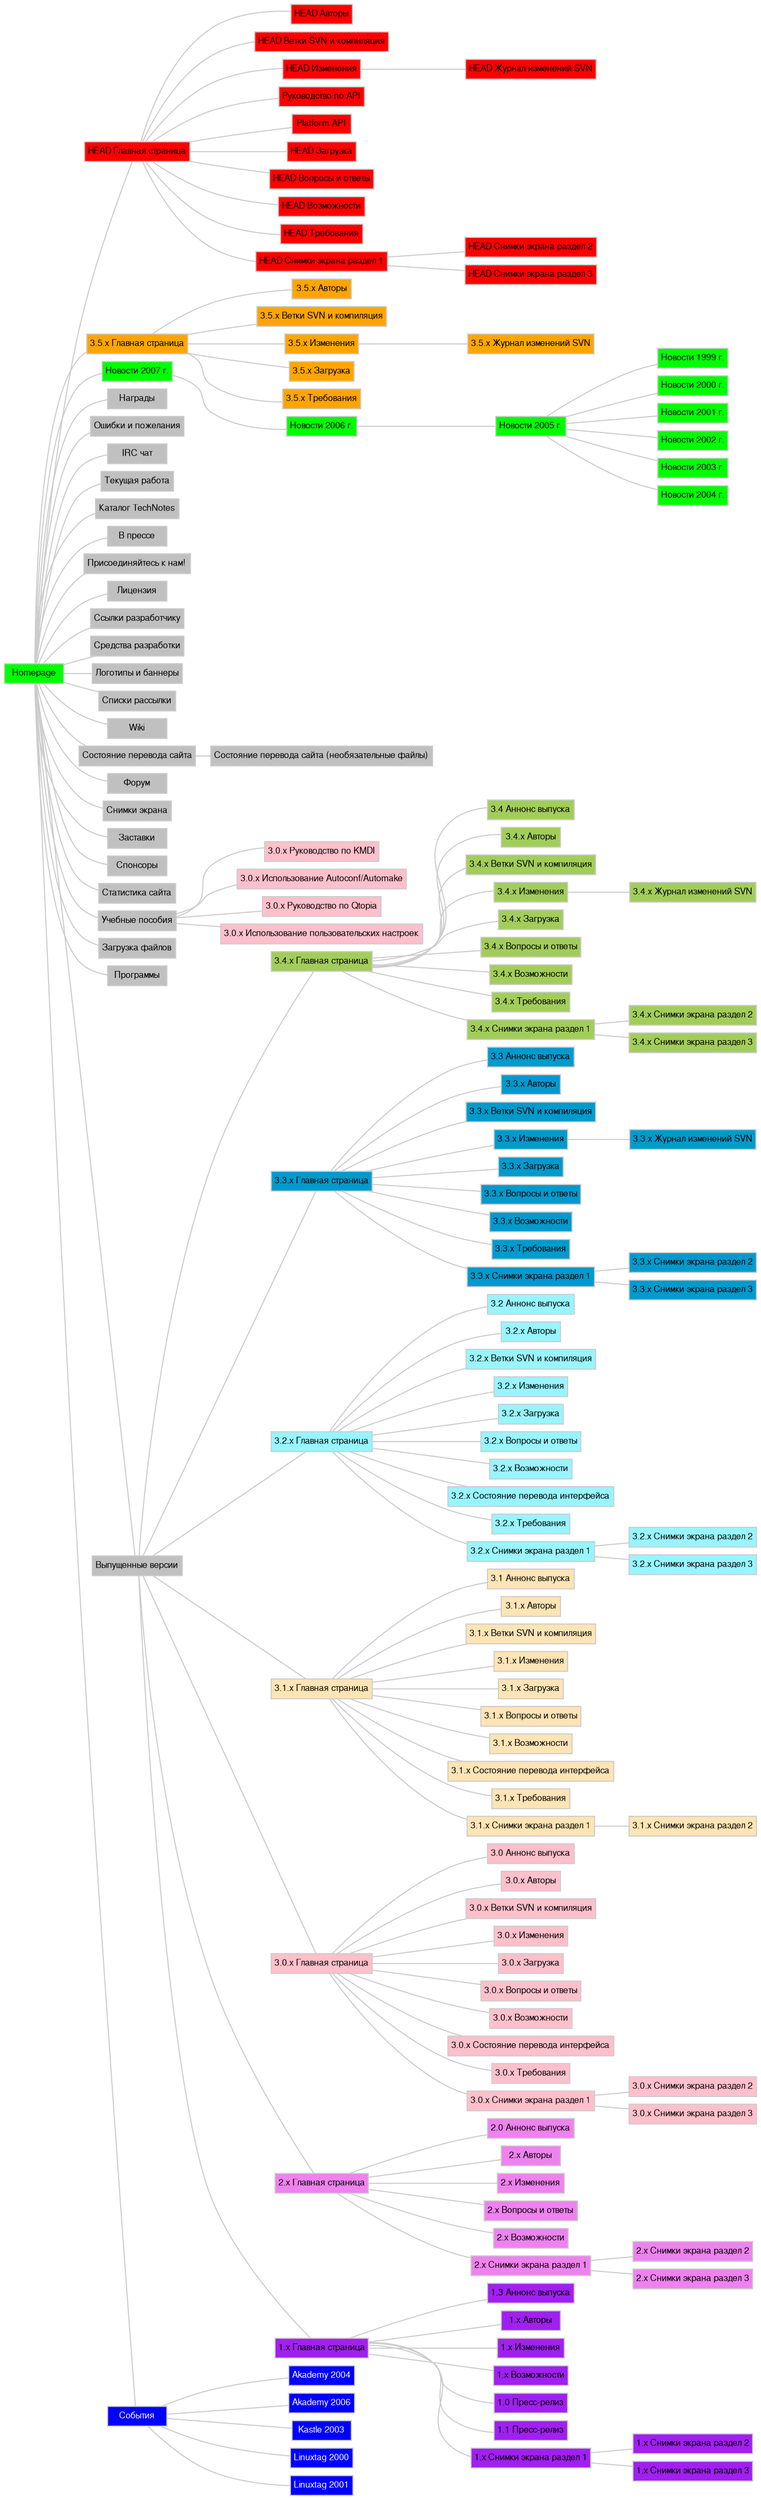digraph G {
  fontpath="/usr/X11R6/lib/X11/fonts/truetype";
  charset="utf-8";
  rankdir="LR";
  ranksep="0.2";
  nodesep="0.1";
  overlap="false";
  node [shape="box",color="#cccccc",fontname="FreeSans", fontsize="8",fontcolor="#000000" margin="0.04" height="0.25"];
  edge [color="#cccccc",arrowhead="none"];
  21 [label="HEAD Авторы", URL="../index.html?filename=HEAD/authors.html", fillcolor="red", fontcolor="", style="filled"];
  27 -> 21;
  22 [label="HEAD Ветки SVN и компиляция", URL="../index.html?filename=HEAD/branches_compiling.html", fillcolor="red", fontcolor="", style="filled"];
  27 -> 22;
  159 [label="HEAD Журнал изменений SVN", URL="../index.html?filename=HEAD/ChangeLog.html", fillcolor="red", fontcolor="", style="filled"];
  29 -> 159;
  29 [label="HEAD Изменения", URL="../index.html?filename=HEAD/changes.html", fillcolor="red", fontcolor="", style="filled"];
  27 -> 29;
  136 [label="Руководство по API", URL="../HEAD/doc/api/", fillcolor="red", fontcolor="", style="filled"];
  27 -> 136;
  139 [label="Platform API", URL="../HEAD/doc/platform/", fillcolor="red", fontcolor="", style="filled"];
  27 -> 139;
  24 [label="HEAD Загрузка", URL="../index.html?filename=HEAD/download.html", fillcolor="red", fontcolor="", style="filled"];
  27 -> 24;
  31 [label="HEAD Вопросы и ответы", URL="../index.html?filename=HEAD/faq.html", fillcolor="red", fontcolor="", style="filled"];
  27 -> 31;
  30 [label="HEAD Возможности", URL="../index.html?filename=HEAD/features.html", fillcolor="red", fontcolor="", style="filled"];
  27 -> 30;
  27 [label="HEAD Главная страница", URL="../index.html?filename=HEAD/kdevelop.html", fillcolor="red", fontcolor="", style="filled"];
  1 -> 27;
  23 [label="HEAD Требования", URL="../index.html?filename=HEAD/requirements.html", fillcolor="red", fontcolor="", style="filled"];
  27 -> 23;
  32 [label="HEAD Снимки экрана раздел 1", URL="../index.html?filename=HEAD/screenshots1.html", fillcolor="red", fontcolor="", style="filled"];
  27 -> 32;
  33 [label="HEAD Снимки экрана раздел 2", URL="../index.html?filename=HEAD/screenshots2.html", fillcolor="red", fontcolor="", style="filled"];
  32 -> 33;
  34 [label="HEAD Снимки экрана раздел 3", URL="../index.html?filename=HEAD/screenshots3.html", fillcolor="red", fontcolor="", style="filled"];
  32 -> 34;
  211 [label="3.5.x Авторы", URL="../index.html?filename=3.5/authors.html", fillcolor="orange", fontcolor="", style="filled"];
  209 -> 211;
  212 [label="3.5.x Ветки SVN и компиляция", URL="../index.html?filename=3.5/branches_compiling.html", fillcolor="orange", fontcolor="", style="filled"];
  209 -> 212;
  213 [label="3.5.x Журнал изменений SVN", URL="../index.html?filename=3.5/ChangeLog.html", fillcolor="orange", fontcolor="", style="filled"];
  214 -> 213;
  214 [label="3.5.x Изменения", URL="../index.html?filename=3.5/changes.html", fillcolor="orange", fontcolor="", style="filled"];
  209 -> 214;
  217 [label="3.5.x Загрузка", URL="../index.html?filename=3.5/download.html", fillcolor="orange", fontcolor="", style="filled"];
  209 -> 217;
  209 [label="3.5.x Главная страница", URL="../index.html?filename=3.5/kdevelop.html", fillcolor="orange", fontcolor="", style="filled"];
  1 -> 209;
  220 [label="3.5.x Требования", URL="../index.html?filename=3.5/requirements.html", fillcolor="orange", fontcolor="", style="filled"];
  209 -> 220;
  1 [label="Homepage", URL="../index.html?filename=main.html", fillcolor="green", fontcolor="", style="filled"];
  38 [label="Новости 1999 г.", URL="../index.html?filename=main1999.html", fillcolor="green", fontcolor="", style="filled"];
  177 -> 38;
  39 [label="Новости 2000 г.", URL="../index.html?filename=main2000.html", fillcolor="green", fontcolor="", style="filled"];
  177 -> 39;
  40 [label="Новости 2001 г.", URL="../index.html?filename=main2001.html", fillcolor="green", fontcolor="", style="filled"];
  177 -> 40;
  41 [label="Новости 2002 г.", URL="../index.html?filename=main2002.html", fillcolor="green", fontcolor="", style="filled"];
  177 -> 41;
  42 [label="Новости 2003 г.", URL="../index.html?filename=main2003.html", fillcolor="green", fontcolor="", style="filled"];
  177 -> 42;
  118 [label="Новости 2004 г.", URL="../index.html?filename=main2004.html", fillcolor="green", fontcolor="", style="filled"];
  177 -> 118;
  177 [label="Новости 2005 г.", URL="../index.html?filename=main2005.html", fillcolor="green", fontcolor="", style="filled"];
  180 -> 177;
  180 [label="Новости 2006 г.", URL="../index.html?filename=main2006.html", fillcolor="green", fontcolor="", style="filled"];
  225 -> 180;
  225 [label="Новости 2007 г.", URL="../index.html?filename=main2007.html", fillcolor="green", fontcolor="", style="filled"];
  1 -> 225;
  15 [label="Награды", URL="../index.html?filename=awards.html", fillcolor="gray", fontcolor="", style="filled"];
  1 -> 15;
  5 [label="Ошибки и пожелания", URL="../index.html?filename=bugs.html", fillcolor="gray", fontcolor="", style="filled"];
  1 -> 5;
  135 [label="IRC чат", URL="../chat/", fillcolor="gray", fontcolor="", style="filled"];
  1 -> 135;
  105 [label="Текущая работа", URL="../index.html?filename=current_work.html", fillcolor="gray", fontcolor="", style="filled"];
  1 -> 105;
  117 [label="Каталог TechNotes", URL="../index.html?filename=doc/technotes/index.html", fillcolor="gray", fontcolor="", style="filled"];
  1 -> 117;
  36 [label="В прессе", URL="../index.html?filename=in_the_press.html", fillcolor="gray", fontcolor="", style="filled"];
  1 -> 36;
  16 [label="Присоединяйтесь к нам!", URL="../index.html?filename=join-the-team.html", fillcolor="gray", fontcolor="", style="filled"];
  1 -> 16;
  37 [label="Лицензия", URL="../index.html?filename=license.html", fillcolor="gray", fontcolor="", style="filled"];
  1 -> 37;
  7 [label="Ссылки разработчику", URL="../index.html?filename=links_development.html", fillcolor="gray", fontcolor="", style="filled"];
  1 -> 7;
  11 [label="Средства разработки", URL="../index.html?filename=links_tools.html", fillcolor="gray", fontcolor="", style="filled"];
  1 -> 11;
  13 [label="Логотипы и баннеры", URL="../index.html?filename=logos_banners.html", fillcolor="gray", fontcolor="", style="filled"];
  1 -> 13;
  17 [label="Списки рассылки", URL="../index.html?filename=mailinglist.html", fillcolor="gray", fontcolor="", style="filled"];
  1 -> 17;
  134 [label="Wiki", URL="../mediawiki/", fillcolor="gray", fontcolor="", style="filled"];
  1 -> 134;
  112 [label="Состояние перевода сайта (необязательные файлы)", URL="../index.html?filename=optional_files_translation_status.html", fillcolor="gray", fontcolor="", style="filled"];
  111 -> 112;
  137 [label="Форум", URL="../phorum5/", fillcolor="gray", fontcolor="", style="filled"];
  1 -> 137;
  43 [label="Снимки экрана", URL="../index.html?filename=pic_corner.html", fillcolor="gray", fontcolor="", style="filled"];
  1 -> 43;
  44 [label="Заставки", URL="../index.html?filename=splashscreens.html", fillcolor="gray", fontcolor="", style="filled"];
  1 -> 44;
  8 [label="Спонсоры", URL="../index.html?filename=sponsors.html", fillcolor="gray", fontcolor="", style="filled"];
  1 -> 8;
  45 [label="Статистика сайта", URL="../index.html?filename=stats.html", fillcolor="gray", fontcolor="", style="filled"];
  1 -> 45;
  103 [label="Учебные пособия", URL="../index.html?filename=tutorials.html", fillcolor="gray", fontcolor="", style="filled"];
  1 -> 103;
  18 [label="Загрузка файлов", URL="../index.html?filename=upload.html", fillcolor="gray", fontcolor="", style="filled"];
  1 -> 18;
  9 [label="Программы", URL="../index.html?filename=users.html", fillcolor="gray", fontcolor="", style="filled"];
  1 -> 9;
  12 [label="Выпущенные версии", URL="../index.html?filename=versions.html", fillcolor="gray", fontcolor="", style="filled"];
  1 -> 12;
  111 [label="Состояние перевода сайта", URL="../index.html?filename=website_translation_status.html", fillcolor="gray", fontcolor="", style="filled"];
  1 -> 111;
  162 [label="3.4 Аннонс выпуска", URL="../index.html?filename=3.4/announce-kdevelop-3.4.html", fillcolor="darkolivegreen3", fontcolor="", style="filled"];
  161 -> 162;
  163 [label="3.4.x Авторы", URL="../index.html?filename=3.4/authors.html", fillcolor="darkolivegreen3", fontcolor="", style="filled"];
  161 -> 163;
  164 [label="3.4.x Ветки SVN и компиляция", URL="../index.html?filename=3.4/branches_compiling.html", fillcolor="darkolivegreen3", fontcolor="", style="filled"];
  161 -> 164;
  165 [label="3.4.x Журнал изменений SVN", URL="../index.html?filename=3.4/ChangeLog.html", fillcolor="darkolivegreen3", fontcolor="", style="filled"];
  166 -> 165;
  166 [label="3.4.x Изменения", URL="../index.html?filename=3.4/changes.html", fillcolor="darkolivegreen3", fontcolor="", style="filled"];
  161 -> 166;
  168 [label="3.4.x Загрузка", URL="../index.html?filename=3.4/download.html", fillcolor="darkolivegreen3", fontcolor="", style="filled"];
  161 -> 168;
  169 [label="3.4.x Вопросы и ответы", URL="../index.html?filename=3.4/faq.html", fillcolor="darkolivegreen3", fontcolor="", style="filled"];
  161 -> 169;
  170 [label="3.4.x Возможности", URL="../index.html?filename=3.4/features.html", fillcolor="darkolivegreen3", fontcolor="", style="filled"];
  161 -> 170;
  161 [label="3.4.x Главная страница", URL="../index.html?filename=3.4/kdevelop.html", fillcolor="darkolivegreen3", fontcolor="", style="filled"];
  12 -> 161;
  172 [label="3.4.x Требования", URL="../index.html?filename=3.4/requirements.html", fillcolor="darkolivegreen3", fontcolor="", style="filled"];
  161 -> 172;
  173 [label="3.4.x Снимки экрана раздел 1", URL="../index.html?filename=3.4/screenshots1.html", fillcolor="darkolivegreen3", fontcolor="", style="filled"];
  161 -> 173;
  174 [label="3.4.x Снимки экрана раздел 2", URL="../index.html?filename=3.4/screenshots2.html", fillcolor="darkolivegreen3", fontcolor="", style="filled"];
  173 -> 174;
  175 [label="3.4.x Снимки экрана раздел 3", URL="../index.html?filename=3.4/screenshots3.html", fillcolor="darkolivegreen3", fontcolor="", style="filled"];
  173 -> 175;
  144 [label="3.3 Аннонс выпуска", URL="../index.html?filename=3.3/announce-kdevelop-3.3.html", fillcolor="deepskyblue3", fontcolor="", style="filled"];
  143 -> 144;
  145 [label="3.3.x Авторы", URL="../index.html?filename=3.3/authors.html", fillcolor="deepskyblue3", fontcolor="", style="filled"];
  143 -> 145;
  146 [label="3.3.x Ветки SVN и компиляция", URL="../index.html?filename=3.3/branches_compiling.html", fillcolor="deepskyblue3", fontcolor="", style="filled"];
  143 -> 146;
  158 [label="3.3.x Журнал изменений SVN", URL="../index.html?filename=3.3/ChangeLog.html", fillcolor="deepskyblue3", fontcolor="", style="filled"];
  147 -> 158;
  147 [label="3.3.x Изменения", URL="../index.html?filename=3.3/changes.html", fillcolor="deepskyblue3", fontcolor="", style="filled"];
  143 -> 147;
  149 [label="3.3.x Загрузка", URL="../index.html?filename=3.3/download.html", fillcolor="deepskyblue3", fontcolor="", style="filled"];
  143 -> 149;
  150 [label="3.3.x Вопросы и ответы", URL="../index.html?filename=3.3/faq.html", fillcolor="deepskyblue3", fontcolor="", style="filled"];
  143 -> 150;
  151 [label="3.3.x Возможности", URL="../index.html?filename=3.3/features.html", fillcolor="deepskyblue3", fontcolor="", style="filled"];
  143 -> 151;
  143 [label="3.3.x Главная страница", URL="../index.html?filename=3.3/kdevelop.html", fillcolor="deepskyblue3", fontcolor="", style="filled"];
  12 -> 143;
  153 [label="3.3.x Требования", URL="../index.html?filename=3.3/requirements.html", fillcolor="deepskyblue3", fontcolor="", style="filled"];
  143 -> 153;
  154 [label="3.3.x Снимки экрана раздел 1", URL="../index.html?filename=3.3/screenshots1.html", fillcolor="deepskyblue3", fontcolor="", style="filled"];
  143 -> 154;
  155 [label="3.3.x Снимки экрана раздел 2", URL="../index.html?filename=3.3/screenshots2.html", fillcolor="deepskyblue3", fontcolor="", style="filled"];
  154 -> 155;
  156 [label="3.3.x Снимки экрана раздел 3", URL="../index.html?filename=3.3/screenshots3.html", fillcolor="deepskyblue3", fontcolor="", style="filled"];
  154 -> 156;
  120 [label="3.2 Аннонс выпуска", URL="../index.html?filename=3.2/announce-kdevelop-3.2.html", fillcolor="cadetblue1", fontcolor="", style="filled"];
  119 -> 120;
  121 [label="3.2.x Авторы", URL="../index.html?filename=3.2/authors.html", fillcolor="cadetblue1", fontcolor="", style="filled"];
  119 -> 121;
  122 [label="3.2.x Ветки SVN и компиляция", URL="../index.html?filename=3.2/branches_compiling.html", fillcolor="cadetblue1", fontcolor="", style="filled"];
  119 -> 122;
  123 [label="3.2.x Изменения", URL="../index.html?filename=3.2/changes.html", fillcolor="cadetblue1", fontcolor="", style="filled"];
  119 -> 123;
  125 [label="3.2.x Загрузка", URL="../index.html?filename=3.2/download.html", fillcolor="cadetblue1", fontcolor="", style="filled"];
  119 -> 125;
  126 [label="3.2.x Вопросы и ответы", URL="../index.html?filename=3.2/faq.html", fillcolor="cadetblue1", fontcolor="", style="filled"];
  119 -> 126;
  127 [label="3.2.x Возможности", URL="../index.html?filename=3.2/features.html", fillcolor="cadetblue1", fontcolor="", style="filled"];
  119 -> 127;
  119 [label="3.2.x Главная страница", URL="../index.html?filename=3.2/kdevelop.html", fillcolor="cadetblue1", fontcolor="", style="filled"];
  12 -> 119;
  128 [label="3.2.x Состояние перевода интерфейса", URL="../index.html?filename=3.2/kdevelop_po_status.html", fillcolor="cadetblue1", fontcolor="", style="filled"];
  119 -> 128;
  133 [label="3.2.x Требования", URL="../index.html?filename=3.2/requirements.html", fillcolor="cadetblue1", fontcolor="", style="filled"];
  119 -> 133;
  129 [label="3.2.x Снимки экрана раздел 1", URL="../index.html?filename=3.2/screenshots1.html", fillcolor="cadetblue1", fontcolor="", style="filled"];
  119 -> 129;
  130 [label="3.2.x Снимки экрана раздел 2", URL="../index.html?filename=3.2/screenshots2.html", fillcolor="cadetblue1", fontcolor="", style="filled"];
  129 -> 130;
  131 [label="3.2.x Снимки экрана раздел 3", URL="../index.html?filename=3.2/screenshots3.html", fillcolor="cadetblue1", fontcolor="", style="filled"];
  129 -> 131;
  88 [label="3.1 Аннонс выпуска", URL="../index.html?filename=3.1/announce-kdevelop-3.1.html", fillcolor="moccasin", fontcolor="", style="filled"];
  4 -> 88;
  77 [label="3.1.x Авторы", URL="../index.html?filename=3.1/authors.html", fillcolor="moccasin", fontcolor="", style="filled"];
  4 -> 77;
  78 [label="3.1.x Ветки SVN и компиляция", URL="../index.html?filename=3.1/branches_compiling.html", fillcolor="moccasin", fontcolor="", style="filled"];
  4 -> 78;
  89 [label="3.1.x Изменения", URL="../index.html?filename=3.1/changes.html", fillcolor="moccasin", fontcolor="", style="filled"];
  4 -> 89;
  80 [label="3.1.x Загрузка", URL="../index.html?filename=3.1/download.html", fillcolor="moccasin", fontcolor="", style="filled"];
  4 -> 80;
  90 [label="3.1.x Вопросы и ответы", URL="../index.html?filename=3.1/faq.html", fillcolor="moccasin", fontcolor="", style="filled"];
  4 -> 90;
  91 [label="3.1.x Возможности", URL="../index.html?filename=3.1/features.html", fillcolor="moccasin", fontcolor="", style="filled"];
  4 -> 91;
  4 [label="3.1.x Главная страница", URL="../index.html?filename=3.1/kdevelop.html", fillcolor="moccasin", fontcolor="", style="filled"];
  12 -> 4;
  81 [label="3.1.x Состояние перевода интерфейса", URL="../index.html?filename=3.1/kdevelop_po_status.html", fillcolor="moccasin", fontcolor="", style="filled"];
  4 -> 81;
  82 [label="3.1.x Требования", URL="../index.html?filename=3.1/requirements.html", fillcolor="moccasin", fontcolor="", style="filled"];
  4 -> 82;
  92 [label="3.1.x Снимки экрана раздел 1", URL="../index.html?filename=3.1/screenshots1.html", fillcolor="moccasin", fontcolor="", style="filled"];
  4 -> 92;
  93 [label="3.1.x Снимки экрана раздел 2", URL="../index.html?filename=3.1/screenshots2.html", fillcolor="moccasin", fontcolor="", style="filled"];
  92 -> 93;
  62 [label="3.0 Аннонс выпуска", URL="../index.html?filename=3.0/announce-kdevelop-3.0.html", fillcolor="pink", fontcolor="", style="filled"];
  3 -> 62;
  69 [label="3.0.x Авторы", URL="../index.html?filename=3.0/authors.html", fillcolor="pink", fontcolor="", style="filled"];
  3 -> 69;
  73 [label="3.0.x Ветки SVN и компиляция", URL="../index.html?filename=3.0/branches_compiling.html", fillcolor="pink", fontcolor="", style="filled"];
  3 -> 73;
  63 [label="3.0.x Изменения", URL="../index.html?filename=3.0/changes.html", fillcolor="pink", fontcolor="", style="filled"];
  3 -> 63;
  140 [label="3.0.x Руководство по KMDI", URL="../3.0/doc/kmditutorial/index.html", fillcolor="pink", fontcolor="", style="filled"];
  103 -> 140;
  76 [label="3.0.x Использование Autoconf/Automake", URL="../index.html?filename=3.0/doc/tutorial_autoconf.html", fillcolor="pink", fontcolor="", style="filled"];
  103 -> 76;
  141 [label="3.0.x Руководство по Qtopia", URL="../3.0/doc/tutorial_qtopia/index.html", fillcolor="pink", fontcolor="", style="filled"];
  103 -> 141;
  142 [label="3.0.x Использование пользовательских настроек", URL="../3.0/doc/tutorial_settings/index.html", fillcolor="pink", fontcolor="", style="filled"];
  103 -> 142;
  74 [label="3.0.x Загрузка", URL="../index.html?filename=3.0/download.html", fillcolor="pink", fontcolor="", style="filled"];
  3 -> 74;
  64 [label="3.0.x Вопросы и ответы", URL="../index.html?filename=3.0/faq.html", fillcolor="pink", fontcolor="", style="filled"];
  3 -> 64;
  71 [label="3.0.x Возможности", URL="../index.html?filename=3.0/features.html", fillcolor="pink", fontcolor="", style="filled"];
  3 -> 71;
  3 [label="3.0.x Главная страница", URL="../index.html?filename=3.0/kdevelop.html", fillcolor="pink", fontcolor="", style="filled"];
  12 -> 3;
  160 [label="3.0.x Состояние перевода интерфейса", URL="../index.html?filename=3.0/kdevelop_po_status.html", fillcolor="pink", fontcolor="", style="filled"];
  3 -> 160;
  72 [label="3.0.x Требования", URL="../index.html?filename=3.0/requirements.html", fillcolor="pink", fontcolor="", style="filled"];
  3 -> 72;
  66 [label="3.0.x Снимки экрана раздел 1", URL="../index.html?filename=3.0/screenshots1.html", fillcolor="pink", fontcolor="", style="filled"];
  3 -> 66;
  67 [label="3.0.x Снимки экрана раздел 2", URL="../index.html?filename=3.0/screenshots2.html", fillcolor="pink", fontcolor="", style="filled"];
  66 -> 67;
  68 [label="3.0.x Снимки экрана раздел 3", URL="../index.html?filename=3.0/screenshots3.html", fillcolor="pink", fontcolor="", style="filled"];
  66 -> 68;
  54 [label="2.0 Аннонс выпуска", URL="../index.html?filename=2.1/announce-kdevelop-2.0.html", fillcolor="violet", fontcolor="", style="filled"];
  20 -> 54;
  55 [label="2.x Авторы", URL="../index.html?filename=2.1/authors.html", fillcolor="violet", fontcolor="", style="filled"];
  20 -> 55;
  56 [label="2.x Изменения", URL="../index.html?filename=2.1/changes.html", fillcolor="violet", fontcolor="", style="filled"];
  20 -> 56;
  57 [label="2.x Вопросы и ответы", URL="../index.html?filename=2.1/faq.html", fillcolor="violet", fontcolor="", style="filled"];
  20 -> 57;
  58 [label="2.x Возможности", URL="../index.html?filename=2.1/features.html", fillcolor="violet", fontcolor="", style="filled"];
  20 -> 58;
  20 [label="2.x Главная страница", URL="../index.html?filename=2.1/kdevelop.html", fillcolor="violet", fontcolor="", style="filled"];
  12 -> 20;
  59 [label="2.x Снимки экрана раздел 1", URL="../index.html?filename=2.1/screenshots1.html", fillcolor="violet", fontcolor="", style="filled"];
  20 -> 59;
  60 [label="2.x Снимки экрана раздел 2", URL="../index.html?filename=2.1/screenshots2.html", fillcolor="violet", fontcolor="", style="filled"];
  59 -> 60;
  61 [label="2.x Снимки экрана раздел 3", URL="../index.html?filename=2.1/screenshots3.html", fillcolor="violet", fontcolor="", style="filled"];
  59 -> 61;
  46 [label="1.3 Аннонс выпуска", URL="../index.html?filename=1.3/announce-kdevelop-1.3.html", fillcolor="purple", fontcolor="", style="filled"];
  19 -> 46;
  47 [label="1.x Авторы", URL="../index.html?filename=1.3/authors.html", fillcolor="purple", fontcolor="", style="filled"];
  19 -> 47;
  48 [label="1.x Изменения", URL="../index.html?filename=1.3/changes.html", fillcolor="purple", fontcolor="", style="filled"];
  19 -> 48;
  49 [label="1.x Возможности", URL="../index.html?filename=1.3/features.html", fillcolor="purple", fontcolor="", style="filled"];
  19 -> 49;
  19 [label="1.x Главная страница", URL="../index.html?filename=1.3/kdevelop.html", fillcolor="purple", fontcolor="", style="filled"];
  12 -> 19;
  2 [label="1.0 Пресс-релиз", URL="../index.html?filename=1.3/pressrelease1.0.html", fillcolor="purple", fontcolor="", style="filled"];
  19 -> 2;
  50 [label="1.1 Пресс-релиз", URL="../index.html?filename=1.3/pressrelease1.1.html", fillcolor="purple", fontcolor="", style="filled"];
  19 -> 50;
  51 [label="1.x Снимки экрана раздел 1", URL="../index.html?filename=1.3/screenshots1.html", fillcolor="purple", fontcolor="", style="filled"];
  19 -> 51;
  52 [label="1.x Снимки экрана раздел 2", URL="../index.html?filename=1.3/screenshots2.html", fillcolor="purple", fontcolor="", style="filled"];
  51 -> 52;
  53 [label="1.x Снимки экрана раздел 3", URL="../index.html?filename=1.3/screenshots3.html", fillcolor="purple", fontcolor="", style="filled"];
  51 -> 53;
  84 [label="События", URL="../index.html?filename=events.html", fillcolor="blue", fontcolor="white", style="filled"];
  1 -> 84;
  114 [label="Akademy 2004", URL="../index.html?filename=events/akademy2004.html", fillcolor="blue", fontcolor="white", style="filled"];
  84 -> 114;
  178 [label="Akademy 2006", URL="../index.html?filename=events/akademy2006.html", fillcolor="blue", fontcolor="white", style="filled"];
  84 -> 178;
  87 [label="Kastle 2003", URL="../index.html?filename=events/kastle2003.html", fillcolor="blue", fontcolor="white", style="filled"];
  84 -> 87;
  85 [label="Linuxtag 2000", URL="../index.html?filename=events/linuxtag2000.html", fillcolor="blue", fontcolor="white", style="filled"];
  84 -> 85;
  86 [label="Linuxtag 2001", URL="../index.html?filename=events/linuxtag2001.html", fillcolor="blue", fontcolor="white", style="filled"];
  84 -> 86;
}